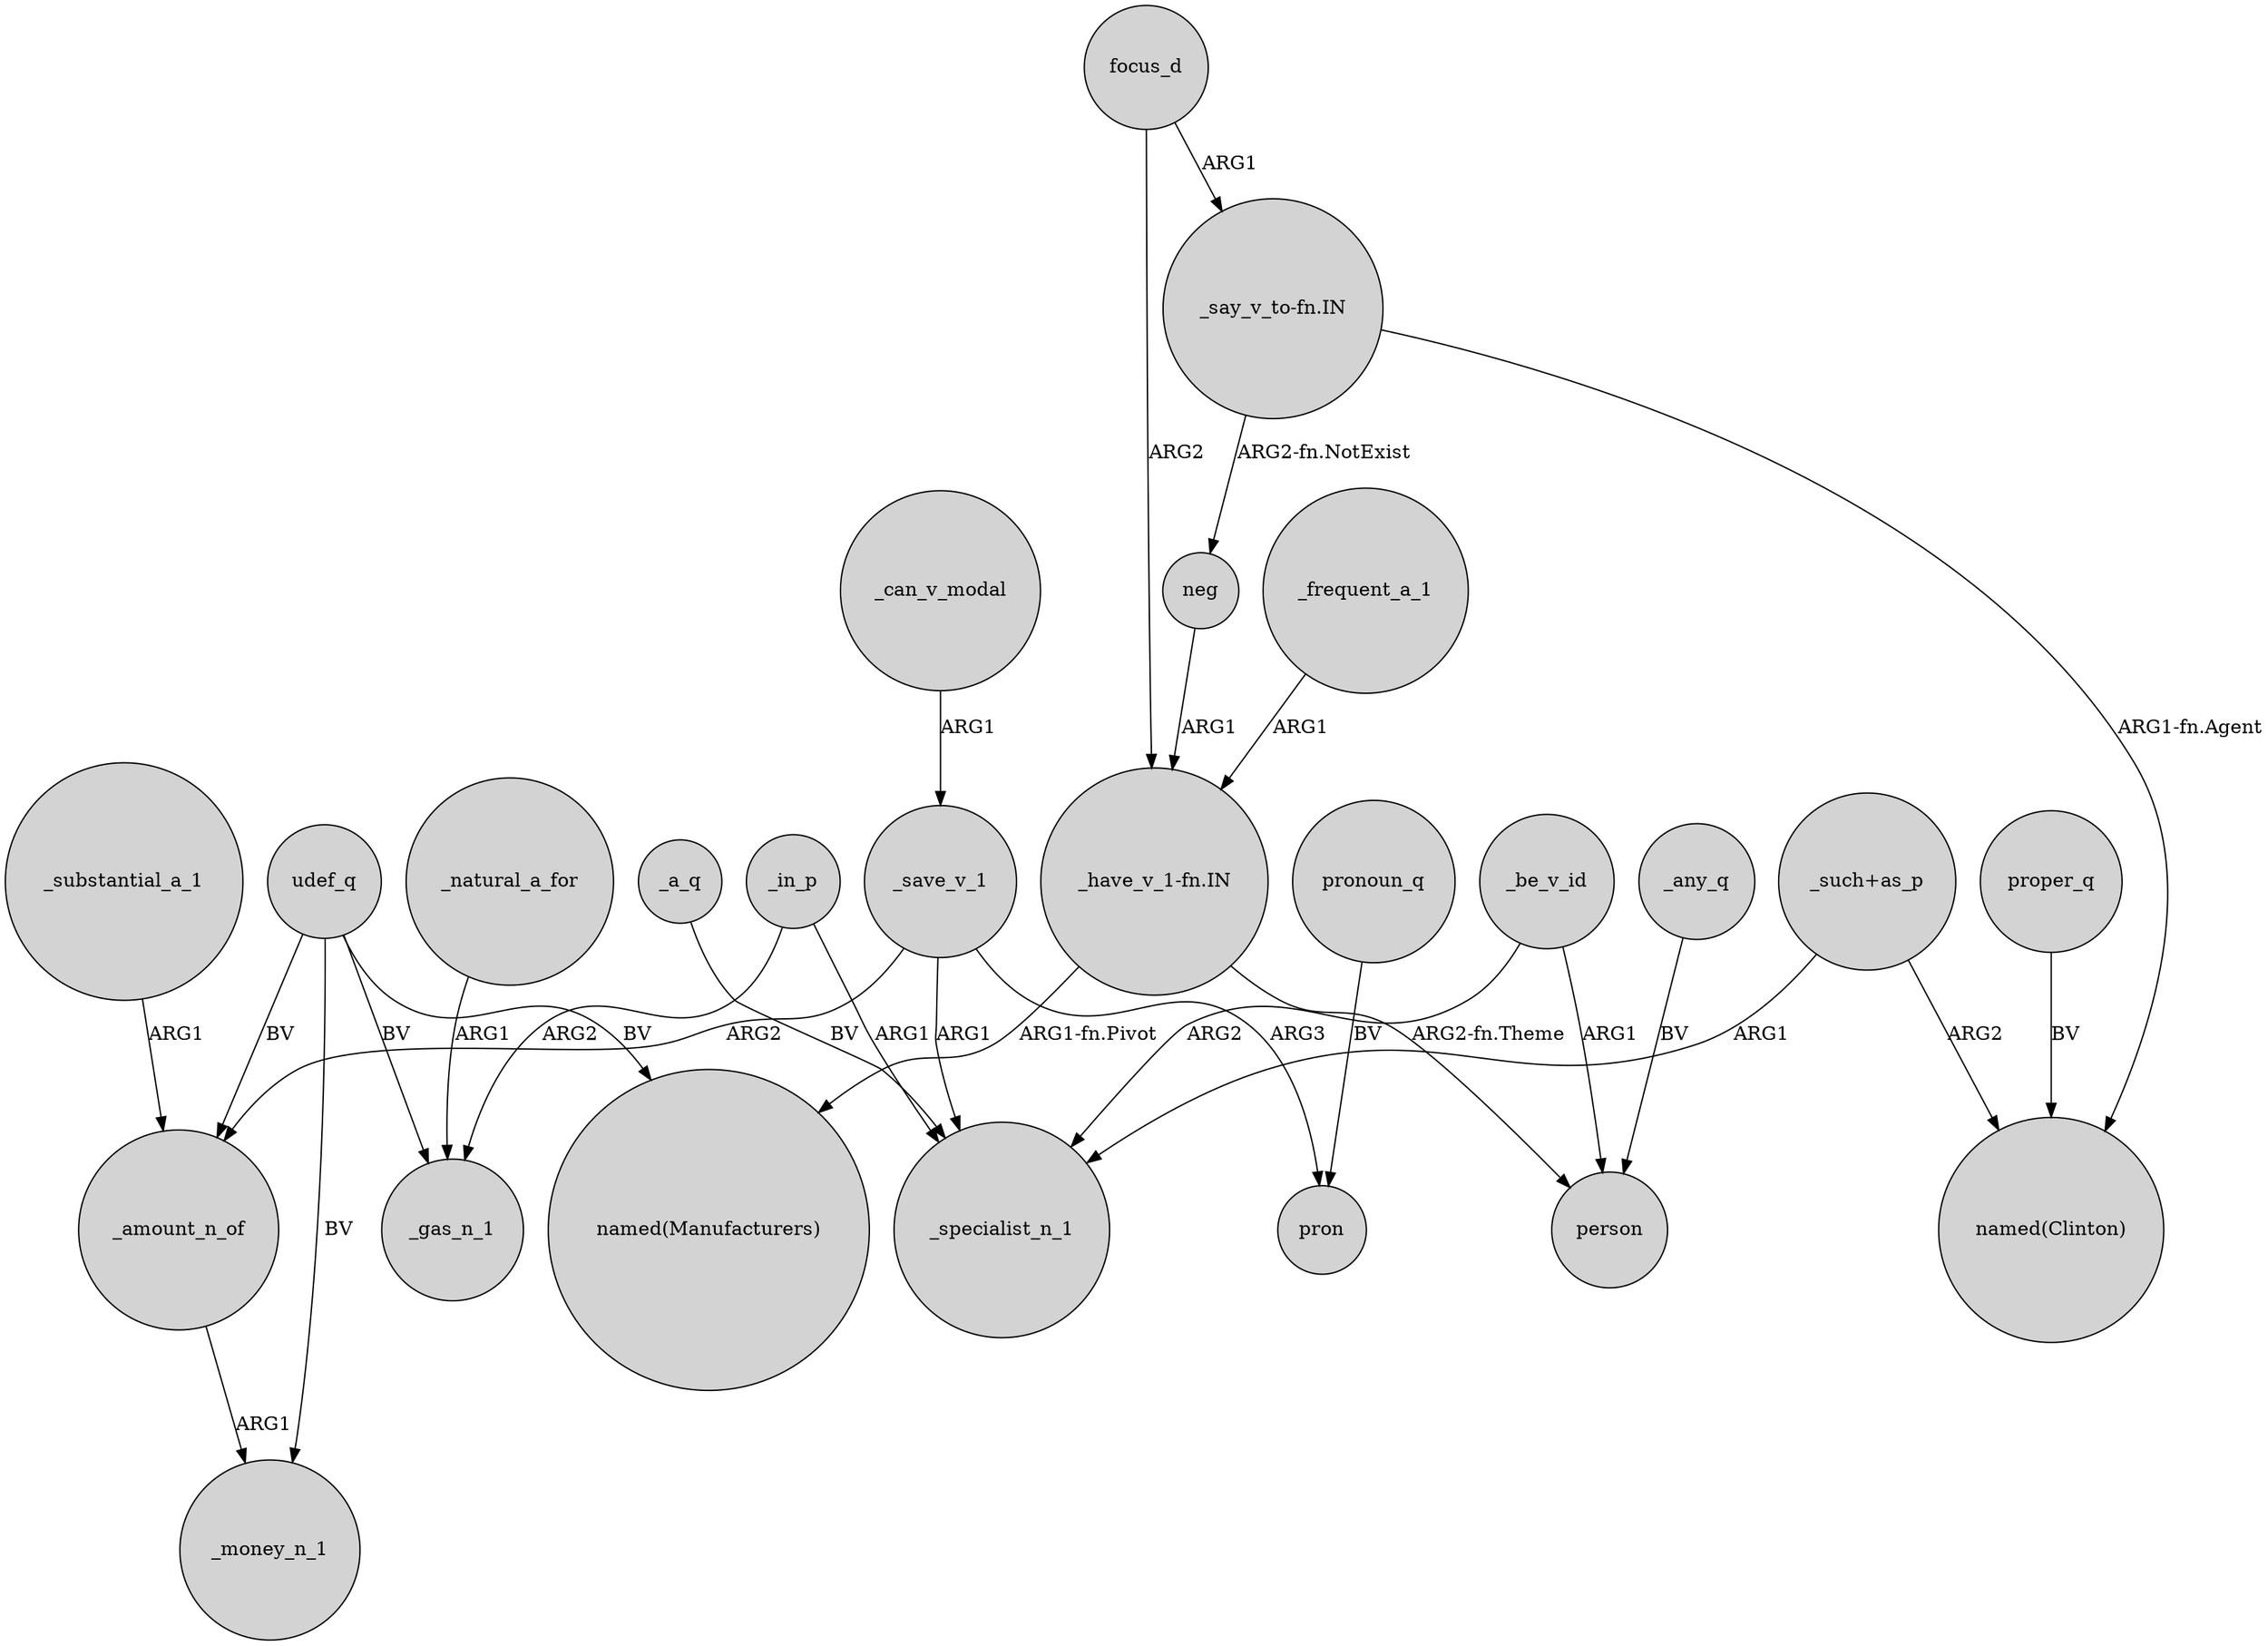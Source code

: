 digraph {
	node [shape=circle style=filled]
	_substantial_a_1 -> _amount_n_of [label=ARG1]
	udef_q -> _money_n_1 [label=BV]
	"_have_v_1-fn.IN" -> "named(Manufacturers)" [label="ARG1-fn.Pivot"]
	"_have_v_1-fn.IN" -> person [label="ARG2-fn.Theme"]
	_be_v_id -> _specialist_n_1 [label=ARG2]
	_in_p -> _specialist_n_1 [label=ARG1]
	_frequent_a_1 -> "_have_v_1-fn.IN" [label=ARG1]
	udef_q -> _amount_n_of [label=BV]
	neg -> "_have_v_1-fn.IN" [label=ARG1]
	focus_d -> "_have_v_1-fn.IN" [label=ARG2]
	proper_q -> "named(Clinton)" [label=BV]
	"_such+as_p" -> "named(Clinton)" [label=ARG2]
	udef_q -> "named(Manufacturers)" [label=BV]
	"_such+as_p" -> _specialist_n_1 [label=ARG1]
	_be_v_id -> person [label=ARG1]
	_can_v_modal -> _save_v_1 [label=ARG1]
	"_say_v_to-fn.IN" -> "named(Clinton)" [label="ARG1-fn.Agent"]
	pronoun_q -> pron [label=BV]
	_amount_n_of -> _money_n_1 [label=ARG1]
	_in_p -> _gas_n_1 [label=ARG2]
	udef_q -> _gas_n_1 [label=BV]
	_natural_a_for -> _gas_n_1 [label=ARG1]
	_save_v_1 -> _specialist_n_1 [label=ARG1]
	_any_q -> person [label=BV]
	_save_v_1 -> pron [label=ARG3]
	"_say_v_to-fn.IN" -> neg [label="ARG2-fn.NotExist"]
	_save_v_1 -> _amount_n_of [label=ARG2]
	focus_d -> "_say_v_to-fn.IN" [label=ARG1]
	_a_q -> _specialist_n_1 [label=BV]
}
